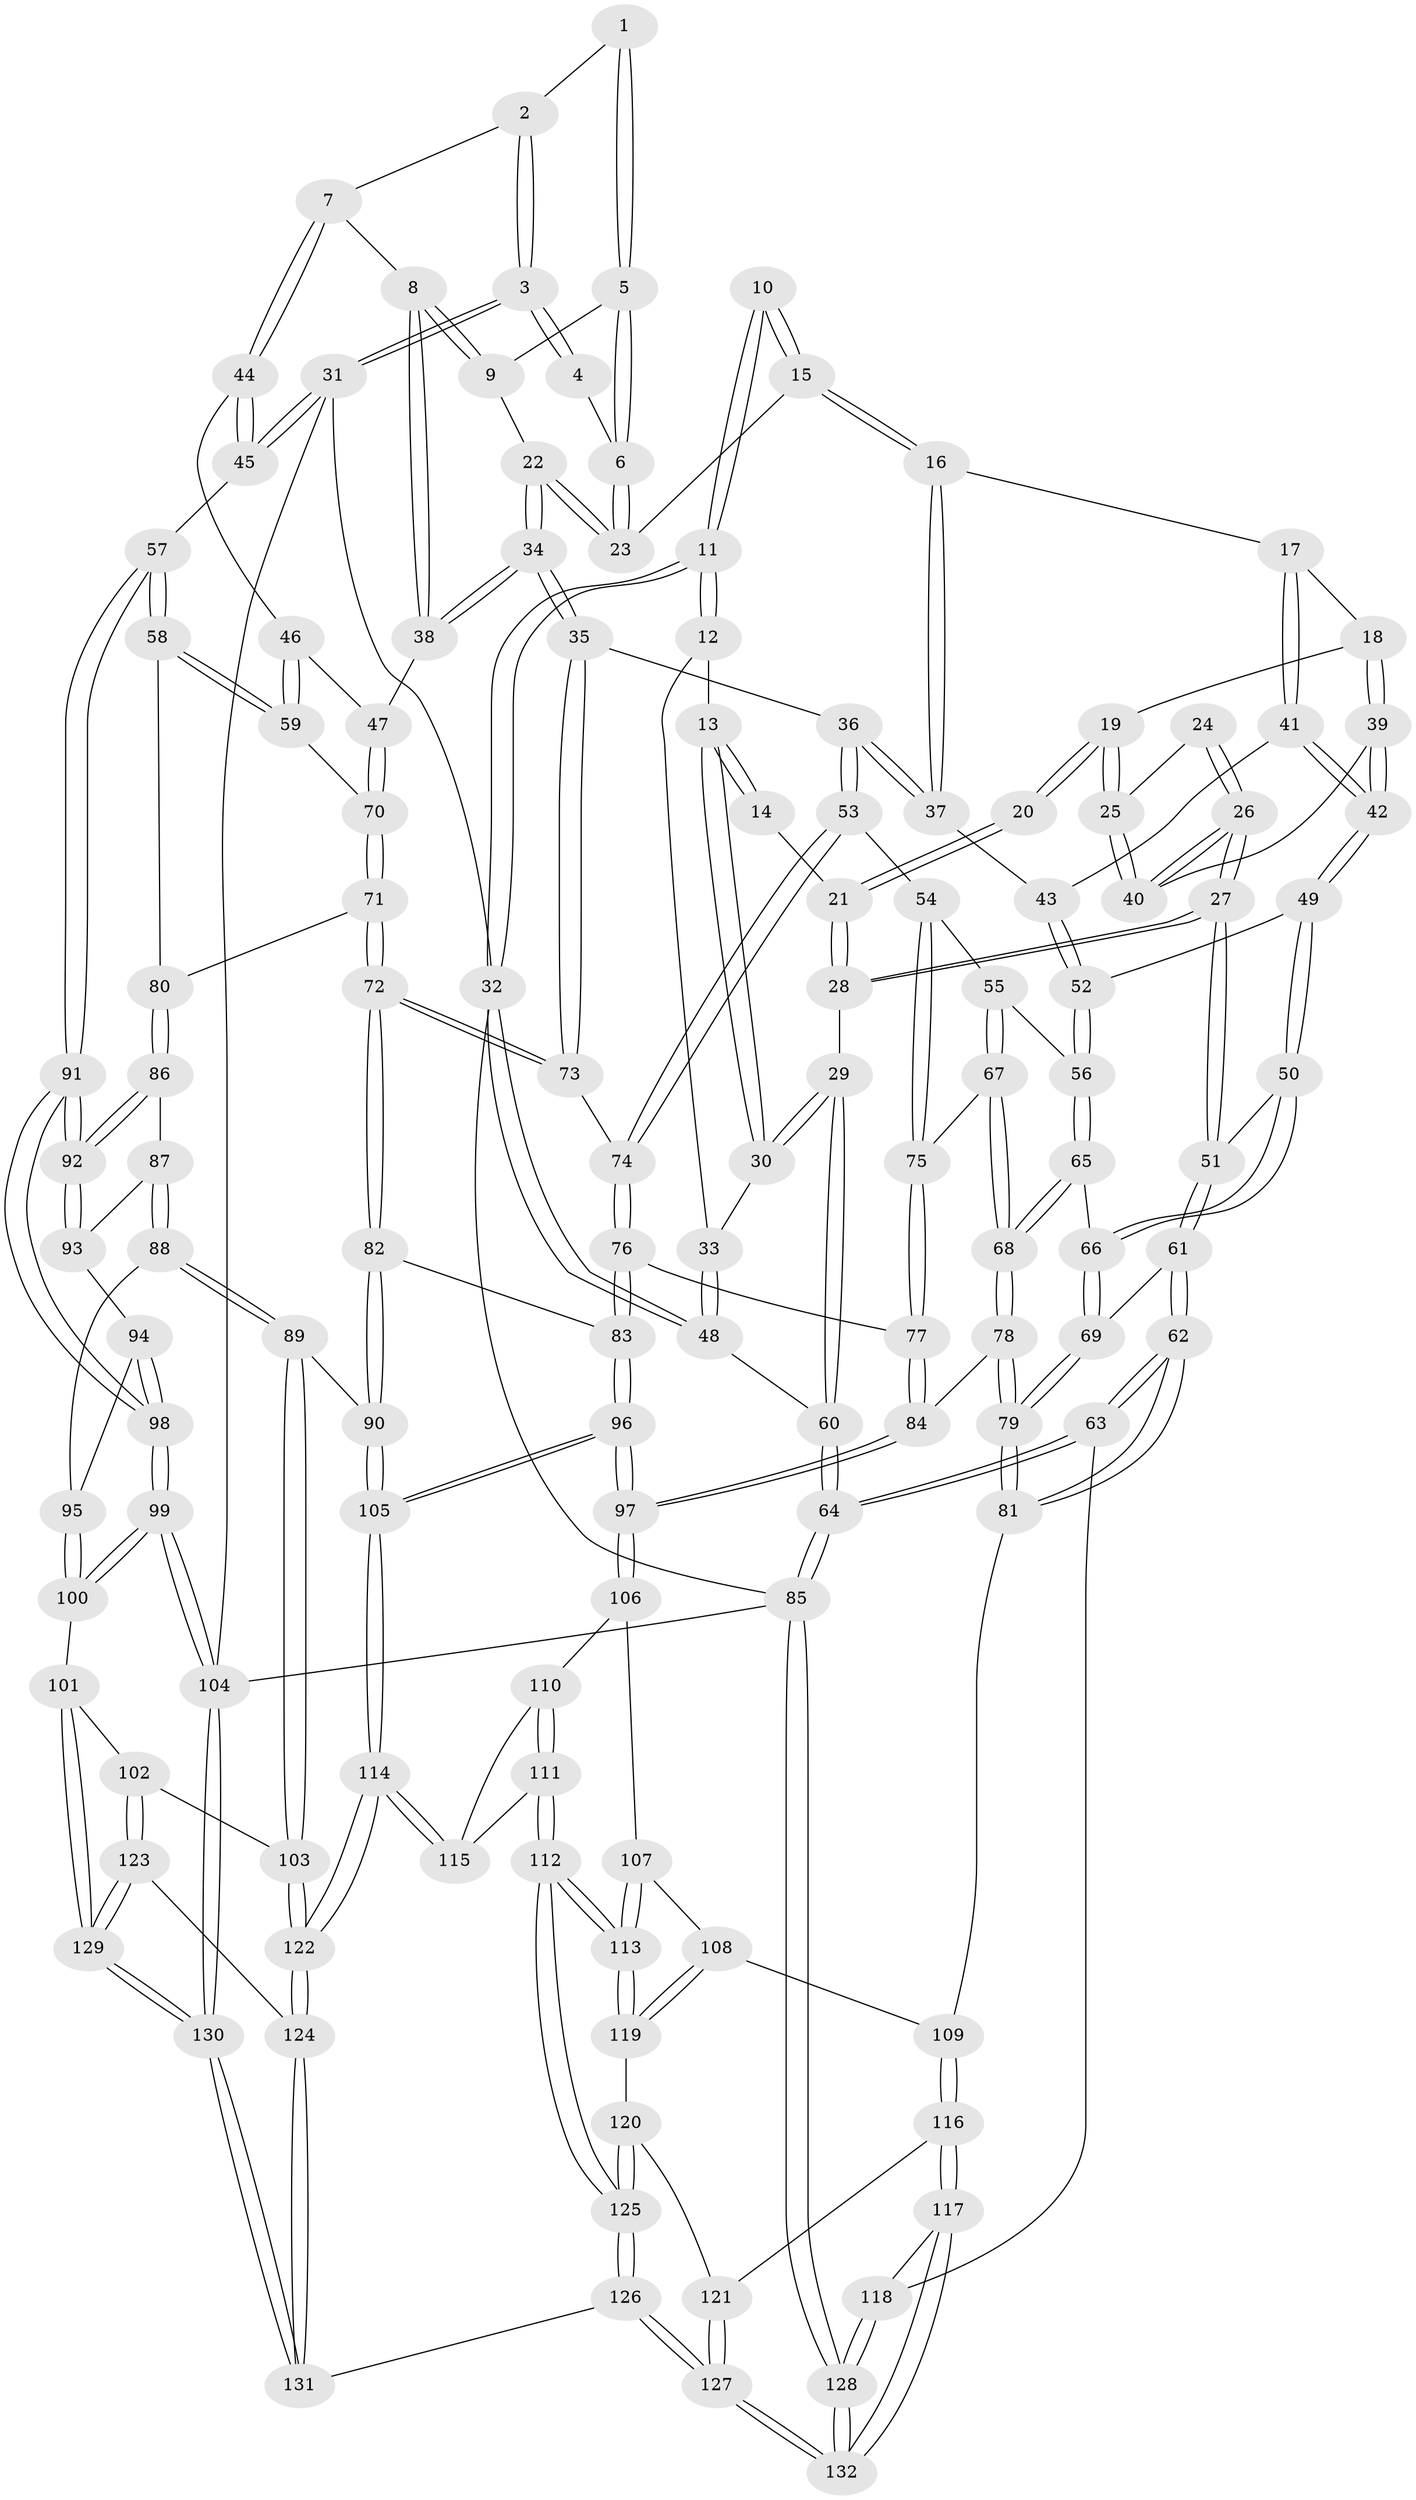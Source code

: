 // Generated by graph-tools (version 1.1) at 2025/17/03/09/25 04:17:22]
// undirected, 132 vertices, 327 edges
graph export_dot {
graph [start="1"]
  node [color=gray90,style=filled];
  1 [pos="+0.8658028768320678+0.034739672415160315"];
  2 [pos="+0.8962936242398172+0.061715161325404735"];
  3 [pos="+1+0"];
  4 [pos="+0.8033638095587612+0"];
  5 [pos="+0.8029632145634418+0.0732906420372975"];
  6 [pos="+0.560025150793337+0"];
  7 [pos="+0.9212664163363277+0.14462659691065252"];
  8 [pos="+0.8564700075005257+0.16154682360565453"];
  9 [pos="+0.8170268376139588+0.11778178012819003"];
  10 [pos="+0.27073429331517346+0"];
  11 [pos="+0+0"];
  12 [pos="+0.13678338357159586+0.13074933491343893"];
  13 [pos="+0.1616331817429001+0.13394909190505394"];
  14 [pos="+0.21694013225286102+0.09908819833701736"];
  15 [pos="+0.5101276579590647+0"];
  16 [pos="+0.4856910343414333+0.008740276548695598"];
  17 [pos="+0.43718607184860736+0.09077789121489742"];
  18 [pos="+0.42751463614850477+0.10082272284105422"];
  19 [pos="+0.37882097602716197+0.13005089132921505"];
  20 [pos="+0.24325555576558075+0.126206761247763"];
  21 [pos="+0.23057925499622745+0.1180513914741477"];
  22 [pos="+0.6978128444203011+0.1326504937548312"];
  23 [pos="+0.5552329141453575+0"];
  24 [pos="+0.2533011463625493+0.14256642780100645"];
  25 [pos="+0.3125580149876395+0.19388864827255903"];
  26 [pos="+0.25519805650593597+0.26736433371956453"];
  27 [pos="+0.2087411915600625+0.3166120442159987"];
  28 [pos="+0.20126880308900685+0.311735529459353"];
  29 [pos="+0.1974921011899893+0.3100112368409699"];
  30 [pos="+0.18900154645641348+0.2993867077324783"];
  31 [pos="+1+0"];
  32 [pos="+0+0"];
  33 [pos="+0.05690772145192975+0.20126772519108332"];
  34 [pos="+0.7321922139222448+0.3234755440473358"];
  35 [pos="+0.7289306280346171+0.3251210621900371"];
  36 [pos="+0.6880828077863184+0.3371900198993666"];
  37 [pos="+0.5922046515195074+0.26443073875172246"];
  38 [pos="+0.7344063959599958+0.32329994050449873"];
  39 [pos="+0.3861013714464808+0.25319918630019667"];
  40 [pos="+0.2906480457357027+0.2371940644366812"];
  41 [pos="+0.4597745832056984+0.22513054807569152"];
  42 [pos="+0.40060370647015864+0.2881647589861138"];
  43 [pos="+0.49362789258433737+0.2821408837999369"];
  44 [pos="+1+0.187842610699734"];
  45 [pos="+1+0.1636125332784604"];
  46 [pos="+0.892856941325472+0.32891743365024967"];
  47 [pos="+0.7809438307861752+0.3413116673928139"];
  48 [pos="+0+0.1288664465570068"];
  49 [pos="+0.41069166159798376+0.3541165081370193"];
  50 [pos="+0.3075091462504543+0.3761891024894932"];
  51 [pos="+0.20939467327651298+0.3178745848329393"];
  52 [pos="+0.41502284559001523+0.3554433292922093"];
  53 [pos="+0.6371758828264953+0.4014963128870048"];
  54 [pos="+0.6005054167614745+0.41686097410364464"];
  55 [pos="+0.44040023400695766+0.378872297707733"];
  56 [pos="+0.43061215273763015+0.37168084287596037"];
  57 [pos="+1+0.5147811889489"];
  58 [pos="+1+0.5046746654812942"];
  59 [pos="+1+0.486373314682332"];
  60 [pos="+0+0.4170100859650652"];
  61 [pos="+0.1710114694965776+0.4174793566093467"];
  62 [pos="+0+0.6641024193789777"];
  63 [pos="+0+0.6642802610121048"];
  64 [pos="+0+0.6565666470341619"];
  65 [pos="+0.3848894315572373+0.5084186729076102"];
  66 [pos="+0.3118826772952577+0.460608214256163"];
  67 [pos="+0.4630486075943126+0.5561109417976461"];
  68 [pos="+0.4333152186324015+0.5659555665396507"];
  69 [pos="+0.2516824932620825+0.5437549704469253"];
  70 [pos="+0.8580021492042716+0.4571460732565631"];
  71 [pos="+0.823393901060168+0.6026751528562843"];
  72 [pos="+0.8014075318672631+0.6059932919944696"];
  73 [pos="+0.7816836389387527+0.5746469030927381"];
  74 [pos="+0.658878449085759+0.4878425624384327"];
  75 [pos="+0.4993299998639624+0.5566950214029318"];
  76 [pos="+0.638539473600513+0.6318577243784272"];
  77 [pos="+0.547836407292385+0.6052825494363246"];
  78 [pos="+0.40484697644123374+0.5989611297405298"];
  79 [pos="+0.21657602950674246+0.6895699190930087"];
  80 [pos="+0.8522955896687794+0.6121283091940585"];
  81 [pos="+0.1965500717868146+0.7126862969032663"];
  82 [pos="+0.7043992876803926+0.6835592269256324"];
  83 [pos="+0.6793593828760608+0.6746962709484791"];
  84 [pos="+0.4872450426419722+0.7496315134250419"];
  85 [pos="+0+1"];
  86 [pos="+0.8553973503737573+0.6168924850244099"];
  87 [pos="+0.8686574126006885+0.6517835198302123"];
  88 [pos="+0.880750624482859+0.7325999337777782"];
  89 [pos="+0.8005233923353468+0.8286021525074412"];
  90 [pos="+0.7303632802405167+0.7662767457703239"];
  91 [pos="+1+0.7090553048197519"];
  92 [pos="+1+0.6886218842219555"];
  93 [pos="+0.9514715530034862+0.7003142296997406"];
  94 [pos="+0.9121133512388582+0.7369414047003213"];
  95 [pos="+0.9072758391236815+0.7387616494615213"];
  96 [pos="+0.5072890706947579+0.7905459078117916"];
  97 [pos="+0.48850948523309995+0.7831237368591342"];
  98 [pos="+1+0.7906896082777981"];
  99 [pos="+1+0.9392864526865493"];
  100 [pos="+0.992809374721878+0.8782137073186822"];
  101 [pos="+0.9127325970464417+0.8779102660526281"];
  102 [pos="+0.8119575729455691+0.8430120030777146"];
  103 [pos="+0.8010007105724127+0.8296907204963102"];
  104 [pos="+1+1"];
  105 [pos="+0.5836659008563326+0.886529252433018"];
  106 [pos="+0.4708863747751042+0.7884310313562897"];
  107 [pos="+0.36461911819409903+0.7803556955573829"];
  108 [pos="+0.20496732371430773+0.7225112050108371"];
  109 [pos="+0.19934517652760808+0.716623644010286"];
  110 [pos="+0.47039978891911494+0.7898274269187321"];
  111 [pos="+0.3863015504508731+0.9595510132828441"];
  112 [pos="+0.3859760731685047+0.9597846182986601"];
  113 [pos="+0.3811440983488218+0.9476957134230951"];
  114 [pos="+0.5896119220301436+0.9371465227781473"];
  115 [pos="+0.45768764708986526+0.9359970387747778"];
  116 [pos="+0.11399594762844249+1"];
  117 [pos="+0.11052554933868342+1"];
  118 [pos="+0.026431004021257965+0.8765758535295366"];
  119 [pos="+0.21628619691108825+0.7611466689338579"];
  120 [pos="+0.23380284702398385+0.8693275596763121"];
  121 [pos="+0.2120122855483418+0.9236124478243422"];
  122 [pos="+0.6077809962529783+0.9759419546231715"];
  123 [pos="+0.7882677647196583+0.937094095946147"];
  124 [pos="+0.6107519212968169+0.9906428803844624"];
  125 [pos="+0.3516378346475831+1"];
  126 [pos="+0.3370124228747945+1"];
  127 [pos="+0.2699947109982161+1"];
  128 [pos="+0+1"];
  129 [pos="+0.8289291839430492+1"];
  130 [pos="+0.8350433044716906+1"];
  131 [pos="+0.605309247160999+1"];
  132 [pos="+0.11225580915334589+1"];
  1 -- 2;
  1 -- 5;
  1 -- 5;
  2 -- 3;
  2 -- 3;
  2 -- 7;
  3 -- 4;
  3 -- 4;
  3 -- 31;
  3 -- 31;
  4 -- 6;
  5 -- 6;
  5 -- 6;
  5 -- 9;
  6 -- 23;
  6 -- 23;
  7 -- 8;
  7 -- 44;
  7 -- 44;
  8 -- 9;
  8 -- 9;
  8 -- 38;
  8 -- 38;
  9 -- 22;
  10 -- 11;
  10 -- 11;
  10 -- 15;
  10 -- 15;
  11 -- 12;
  11 -- 12;
  11 -- 32;
  11 -- 32;
  12 -- 13;
  12 -- 33;
  13 -- 14;
  13 -- 14;
  13 -- 30;
  13 -- 30;
  14 -- 21;
  15 -- 16;
  15 -- 16;
  15 -- 23;
  16 -- 17;
  16 -- 37;
  16 -- 37;
  17 -- 18;
  17 -- 41;
  17 -- 41;
  18 -- 19;
  18 -- 39;
  18 -- 39;
  19 -- 20;
  19 -- 20;
  19 -- 25;
  19 -- 25;
  20 -- 21;
  20 -- 21;
  21 -- 28;
  21 -- 28;
  22 -- 23;
  22 -- 23;
  22 -- 34;
  22 -- 34;
  24 -- 25;
  24 -- 26;
  24 -- 26;
  25 -- 40;
  25 -- 40;
  26 -- 27;
  26 -- 27;
  26 -- 40;
  26 -- 40;
  27 -- 28;
  27 -- 28;
  27 -- 51;
  27 -- 51;
  28 -- 29;
  29 -- 30;
  29 -- 30;
  29 -- 60;
  29 -- 60;
  30 -- 33;
  31 -- 32;
  31 -- 45;
  31 -- 45;
  31 -- 104;
  32 -- 48;
  32 -- 48;
  32 -- 85;
  33 -- 48;
  33 -- 48;
  34 -- 35;
  34 -- 35;
  34 -- 38;
  34 -- 38;
  35 -- 36;
  35 -- 73;
  35 -- 73;
  36 -- 37;
  36 -- 37;
  36 -- 53;
  36 -- 53;
  37 -- 43;
  38 -- 47;
  39 -- 40;
  39 -- 42;
  39 -- 42;
  41 -- 42;
  41 -- 42;
  41 -- 43;
  42 -- 49;
  42 -- 49;
  43 -- 52;
  43 -- 52;
  44 -- 45;
  44 -- 45;
  44 -- 46;
  45 -- 57;
  46 -- 47;
  46 -- 59;
  46 -- 59;
  47 -- 70;
  47 -- 70;
  48 -- 60;
  49 -- 50;
  49 -- 50;
  49 -- 52;
  50 -- 51;
  50 -- 66;
  50 -- 66;
  51 -- 61;
  51 -- 61;
  52 -- 56;
  52 -- 56;
  53 -- 54;
  53 -- 74;
  53 -- 74;
  54 -- 55;
  54 -- 75;
  54 -- 75;
  55 -- 56;
  55 -- 67;
  55 -- 67;
  56 -- 65;
  56 -- 65;
  57 -- 58;
  57 -- 58;
  57 -- 91;
  57 -- 91;
  58 -- 59;
  58 -- 59;
  58 -- 80;
  59 -- 70;
  60 -- 64;
  60 -- 64;
  61 -- 62;
  61 -- 62;
  61 -- 69;
  62 -- 63;
  62 -- 63;
  62 -- 81;
  62 -- 81;
  63 -- 64;
  63 -- 64;
  63 -- 118;
  64 -- 85;
  64 -- 85;
  65 -- 66;
  65 -- 68;
  65 -- 68;
  66 -- 69;
  66 -- 69;
  67 -- 68;
  67 -- 68;
  67 -- 75;
  68 -- 78;
  68 -- 78;
  69 -- 79;
  69 -- 79;
  70 -- 71;
  70 -- 71;
  71 -- 72;
  71 -- 72;
  71 -- 80;
  72 -- 73;
  72 -- 73;
  72 -- 82;
  72 -- 82;
  73 -- 74;
  74 -- 76;
  74 -- 76;
  75 -- 77;
  75 -- 77;
  76 -- 77;
  76 -- 83;
  76 -- 83;
  77 -- 84;
  77 -- 84;
  78 -- 79;
  78 -- 79;
  78 -- 84;
  79 -- 81;
  79 -- 81;
  80 -- 86;
  80 -- 86;
  81 -- 109;
  82 -- 83;
  82 -- 90;
  82 -- 90;
  83 -- 96;
  83 -- 96;
  84 -- 97;
  84 -- 97;
  85 -- 128;
  85 -- 128;
  85 -- 104;
  86 -- 87;
  86 -- 92;
  86 -- 92;
  87 -- 88;
  87 -- 88;
  87 -- 93;
  88 -- 89;
  88 -- 89;
  88 -- 95;
  89 -- 90;
  89 -- 103;
  89 -- 103;
  90 -- 105;
  90 -- 105;
  91 -- 92;
  91 -- 92;
  91 -- 98;
  91 -- 98;
  92 -- 93;
  92 -- 93;
  93 -- 94;
  94 -- 95;
  94 -- 98;
  94 -- 98;
  95 -- 100;
  95 -- 100;
  96 -- 97;
  96 -- 97;
  96 -- 105;
  96 -- 105;
  97 -- 106;
  97 -- 106;
  98 -- 99;
  98 -- 99;
  99 -- 100;
  99 -- 100;
  99 -- 104;
  99 -- 104;
  100 -- 101;
  101 -- 102;
  101 -- 129;
  101 -- 129;
  102 -- 103;
  102 -- 123;
  102 -- 123;
  103 -- 122;
  103 -- 122;
  104 -- 130;
  104 -- 130;
  105 -- 114;
  105 -- 114;
  106 -- 107;
  106 -- 110;
  107 -- 108;
  107 -- 113;
  107 -- 113;
  108 -- 109;
  108 -- 119;
  108 -- 119;
  109 -- 116;
  109 -- 116;
  110 -- 111;
  110 -- 111;
  110 -- 115;
  111 -- 112;
  111 -- 112;
  111 -- 115;
  112 -- 113;
  112 -- 113;
  112 -- 125;
  112 -- 125;
  113 -- 119;
  113 -- 119;
  114 -- 115;
  114 -- 115;
  114 -- 122;
  114 -- 122;
  116 -- 117;
  116 -- 117;
  116 -- 121;
  117 -- 118;
  117 -- 132;
  117 -- 132;
  118 -- 128;
  118 -- 128;
  119 -- 120;
  120 -- 121;
  120 -- 125;
  120 -- 125;
  121 -- 127;
  121 -- 127;
  122 -- 124;
  122 -- 124;
  123 -- 124;
  123 -- 129;
  123 -- 129;
  124 -- 131;
  124 -- 131;
  125 -- 126;
  125 -- 126;
  126 -- 127;
  126 -- 127;
  126 -- 131;
  127 -- 132;
  127 -- 132;
  128 -- 132;
  128 -- 132;
  129 -- 130;
  129 -- 130;
  130 -- 131;
  130 -- 131;
}
